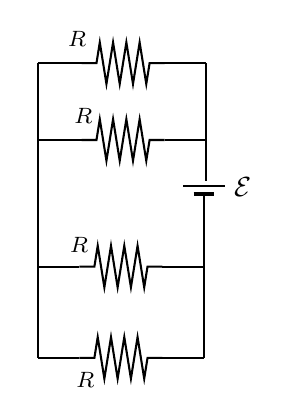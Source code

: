 

\tikzset{every picture/.style={line width=0.75pt}} %set default line width to 0.75pt        

\begin{tikzpicture}[x=0.75pt,y=0.75pt,yscale=-1,xscale=1]
%uncomment if require: \path (0,192); %set diagram left start at 0, and has height of 192

%Shape: Resistor [id:dp6419167769470913] 
\draw   (34,57) -- (41.2,57) -- (42.8,47) -- (46,67) -- (49.2,47) -- (52.4,67) -- (55.6,47) -- (58.8,67) -- (62,47) -- (65.2,67) -- (66.8,57) -- (74,57) ;
%Straight Lines [id:da8551972574502966] 
\draw    (74,57) -- (94,57) ;
%Straight Lines [id:da08719377634581904] 
\draw    (94,57) -- (94,77) ;
%Shape: Resistor [id:dp1288415101731053] 
\draw   (33,118) -- (40.2,118) -- (41.8,108) -- (45,128) -- (48.2,108) -- (51.4,128) -- (54.6,108) -- (57.8,128) -- (61,108) -- (64.2,128) -- (65.8,118) -- (73,118) ;
%Straight Lines [id:da9555980870711509] 
\draw    (13,57) -- (34,57) ;
%Straight Lines [id:da6587058887694943] 
\draw    (13,118) -- (33,118) ;
%Shape: Resistor [id:dp7464725836655117] 
\draw   (33,162) -- (40.2,162) -- (41.8,152) -- (45,172) -- (48.2,152) -- (51.4,172) -- (54.6,152) -- (57.8,172) -- (61,152) -- (64.2,172) -- (65.8,162) -- (73,162) ;
%Straight Lines [id:da8649610033430644] 
\draw    (13,162) -- (33,162) ;
%Straight Lines [id:da5290261381755283] 
\draw    (83,79) -- (103,79) ;
%Straight Lines [id:da8154549052739981] 
\draw [line width=1.5]    (88,83) -- (98,83) ;
%Straight Lines [id:da29482067974199566] 
\draw    (73,118) -- (93,118) ;
%Straight Lines [id:da9188372420619402] 
\draw    (73,162) -- (93,162) ;
%Straight Lines [id:da7424395225559761] 
\draw    (93,82.5) -- (93,118) ;
%Straight Lines [id:da6079284914475804] 
\draw    (13,57) -- (13,118) ;
%Shape: Resistor [id:dp7516863224430392] 
\draw   (34,20) -- (41.2,20) -- (42.8,10) -- (46,30) -- (49.2,10) -- (52.4,30) -- (55.6,10) -- (58.8,30) -- (62,10) -- (65.2,30) -- (66.8,20) -- (74,20) ;
%Straight Lines [id:da24758891979287] 
\draw    (13,20) -- (34,20) ;
%Straight Lines [id:da8109413611652692] 
\draw    (73,20) -- (94,20) ;
%Straight Lines [id:da015165799809842895] 
\draw    (94,20) -- (94,57) ;
%Straight Lines [id:da8891092761858905] 
\draw    (13,20) -- (13,57) ;
%Straight Lines [id:da09729480398063317] 
\draw    (93,118) -- (93,162) ;
%Straight Lines [id:da5423979096486771] 
\draw    (13,118) -- (13,162) ;

% Text Node
\draw (27,102.4) node [anchor=north west][inner sep=0.75pt]  [font=\footnotesize]  {$R$};
% Text Node
\draw (30,167.4) node [anchor=north west][inner sep=0.75pt]  [font=\footnotesize]  {$R$};
% Text Node
\draw (29,40.4) node [anchor=north west][inner sep=0.75pt]  [font=\footnotesize]  {$R$};
% Text Node
\draw (106,73.4) node [anchor=north west][inner sep=0.75pt]    {$\mathcal{E}$};
% Text Node
\draw (26,3.4) node [anchor=north west][inner sep=0.75pt]  [font=\footnotesize]  {$R$};


\end{tikzpicture}
